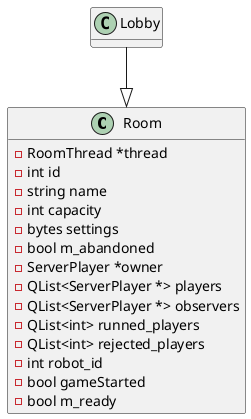 @startuml
hide empty methods
class Room {
  -RoomThread *thread
  -int id
  -string name
  -int capacity
  -bytes settings
  -bool m_abandoned
  -ServerPlayer *owner
  -QList<ServerPlayer *> players
  -QList<ServerPlayer *> observers
  -QList<int> runned_players
  -QList<int> rejected_players
  -int robot_id
  -bool gameStarted
  -bool m_ready

}

class Lobby {
}

Lobby --|> Room
@enduml

